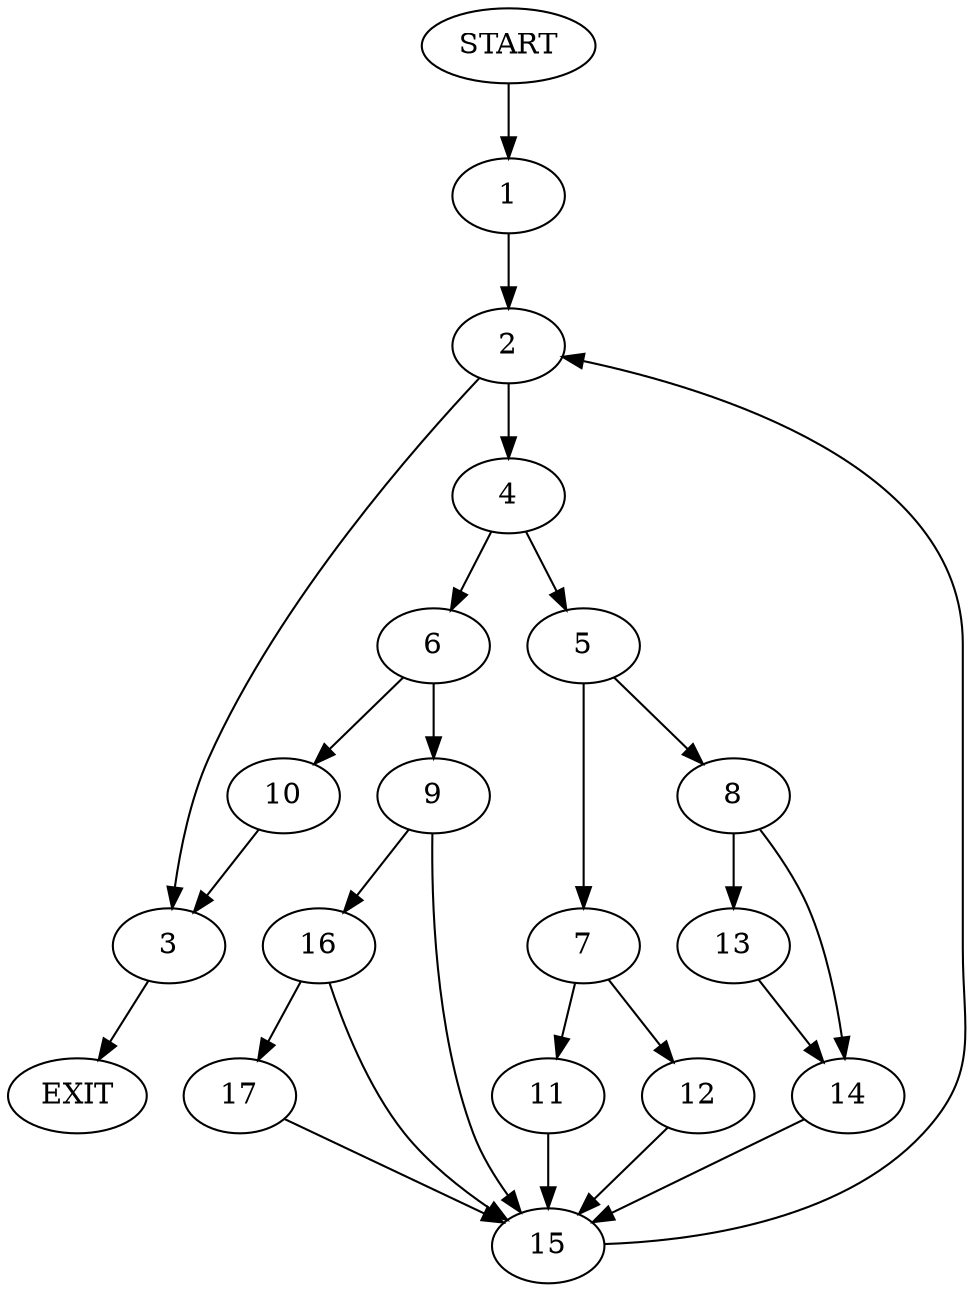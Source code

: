 digraph {
0 [label="START"]
18 [label="EXIT"]
0 -> 1
1 -> 2
2 -> 3
2 -> 4
3 -> 18
4 -> 5
4 -> 6
5 -> 7
5 -> 8
6 -> 9
6 -> 10
7 -> 11
7 -> 12
8 -> 13
8 -> 14
13 -> 14
14 -> 15
15 -> 2
12 -> 15
11 -> 15
10 -> 3
9 -> 15
9 -> 16
16 -> 15
16 -> 17
17 -> 15
}
